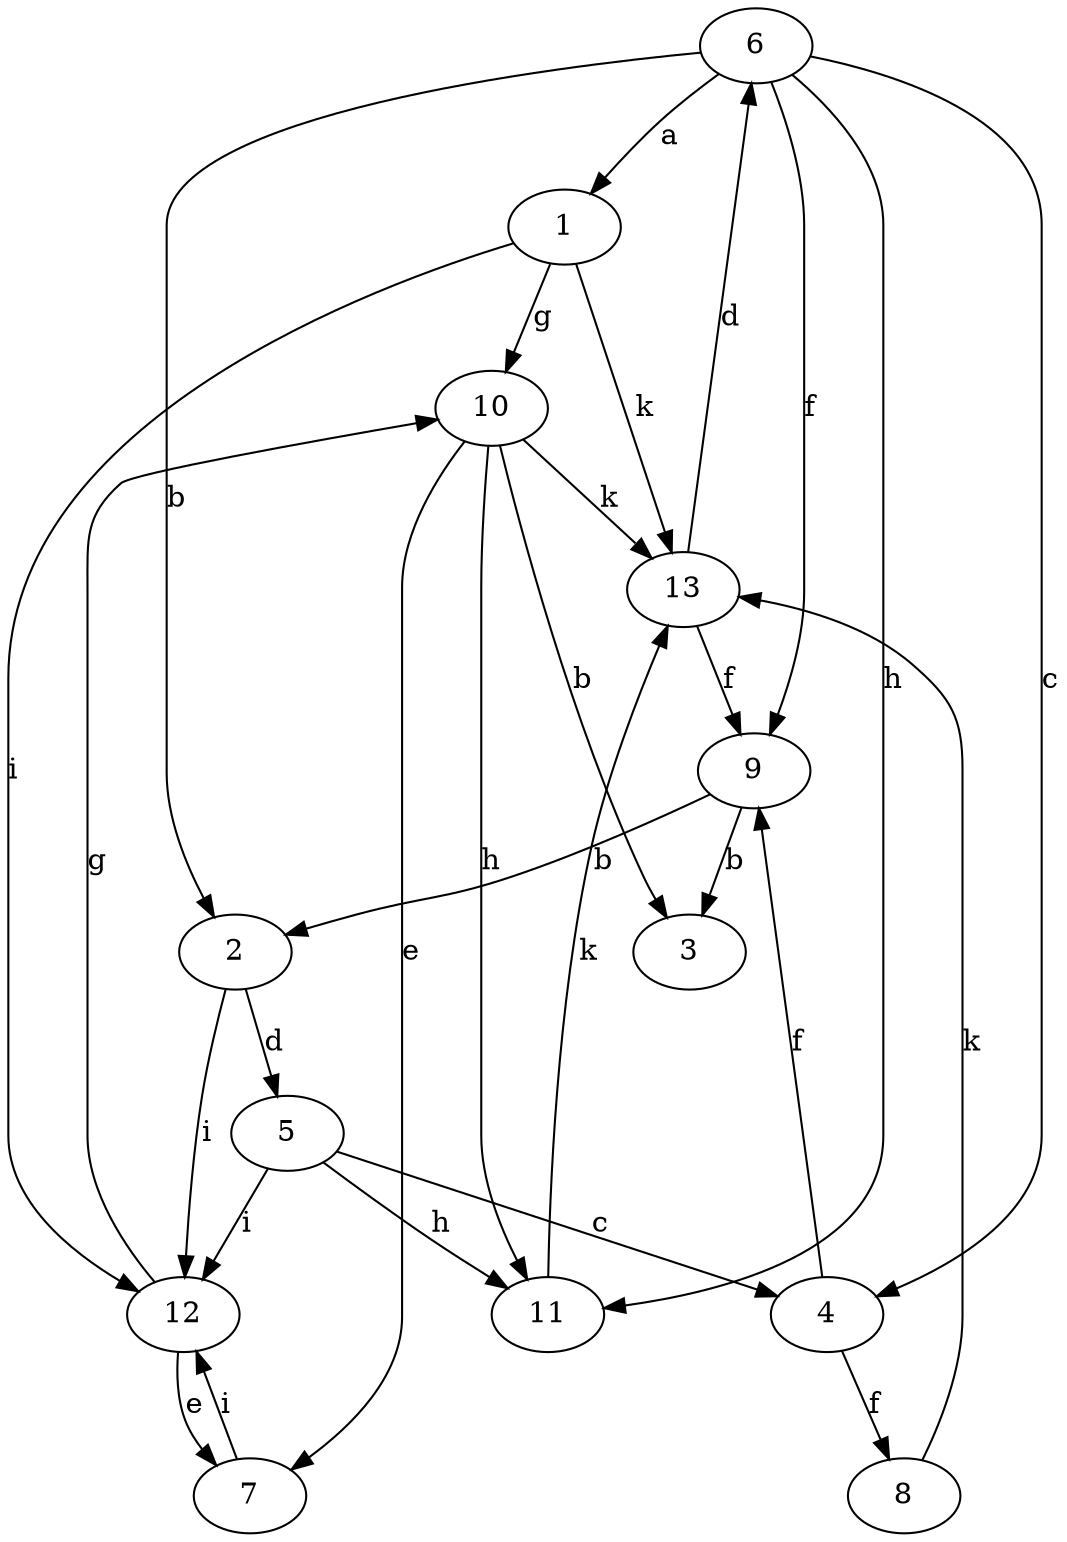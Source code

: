 strict digraph  {
	6 -> 1 [label=a];
	6 -> 2 [label=b];
	9 -> 2 [label=b];
	9 -> 3 [label=b];
	10 -> 3 [label=b];
	5 -> 4 [label=c];
	6 -> 4 [label=c];
	2 -> 5 [label=d];
	13 -> 6 [label=d];
	10 -> 7 [label=e];
	12 -> 7 [label=e];
	4 -> 8 [label=f];
	4 -> 9 [label=f];
	6 -> 9 [label=f];
	13 -> 9 [label=f];
	1 -> 10 [label=g];
	12 -> 10 [label=g];
	5 -> 11 [label=h];
	6 -> 11 [label=h];
	10 -> 11 [label=h];
	1 -> 12 [label=i];
	2 -> 12 [label=i];
	5 -> 12 [label=i];
	7 -> 12 [label=i];
	1 -> 13 [label=k];
	8 -> 13 [label=k];
	10 -> 13 [label=k];
	11 -> 13 [label=k];
}
